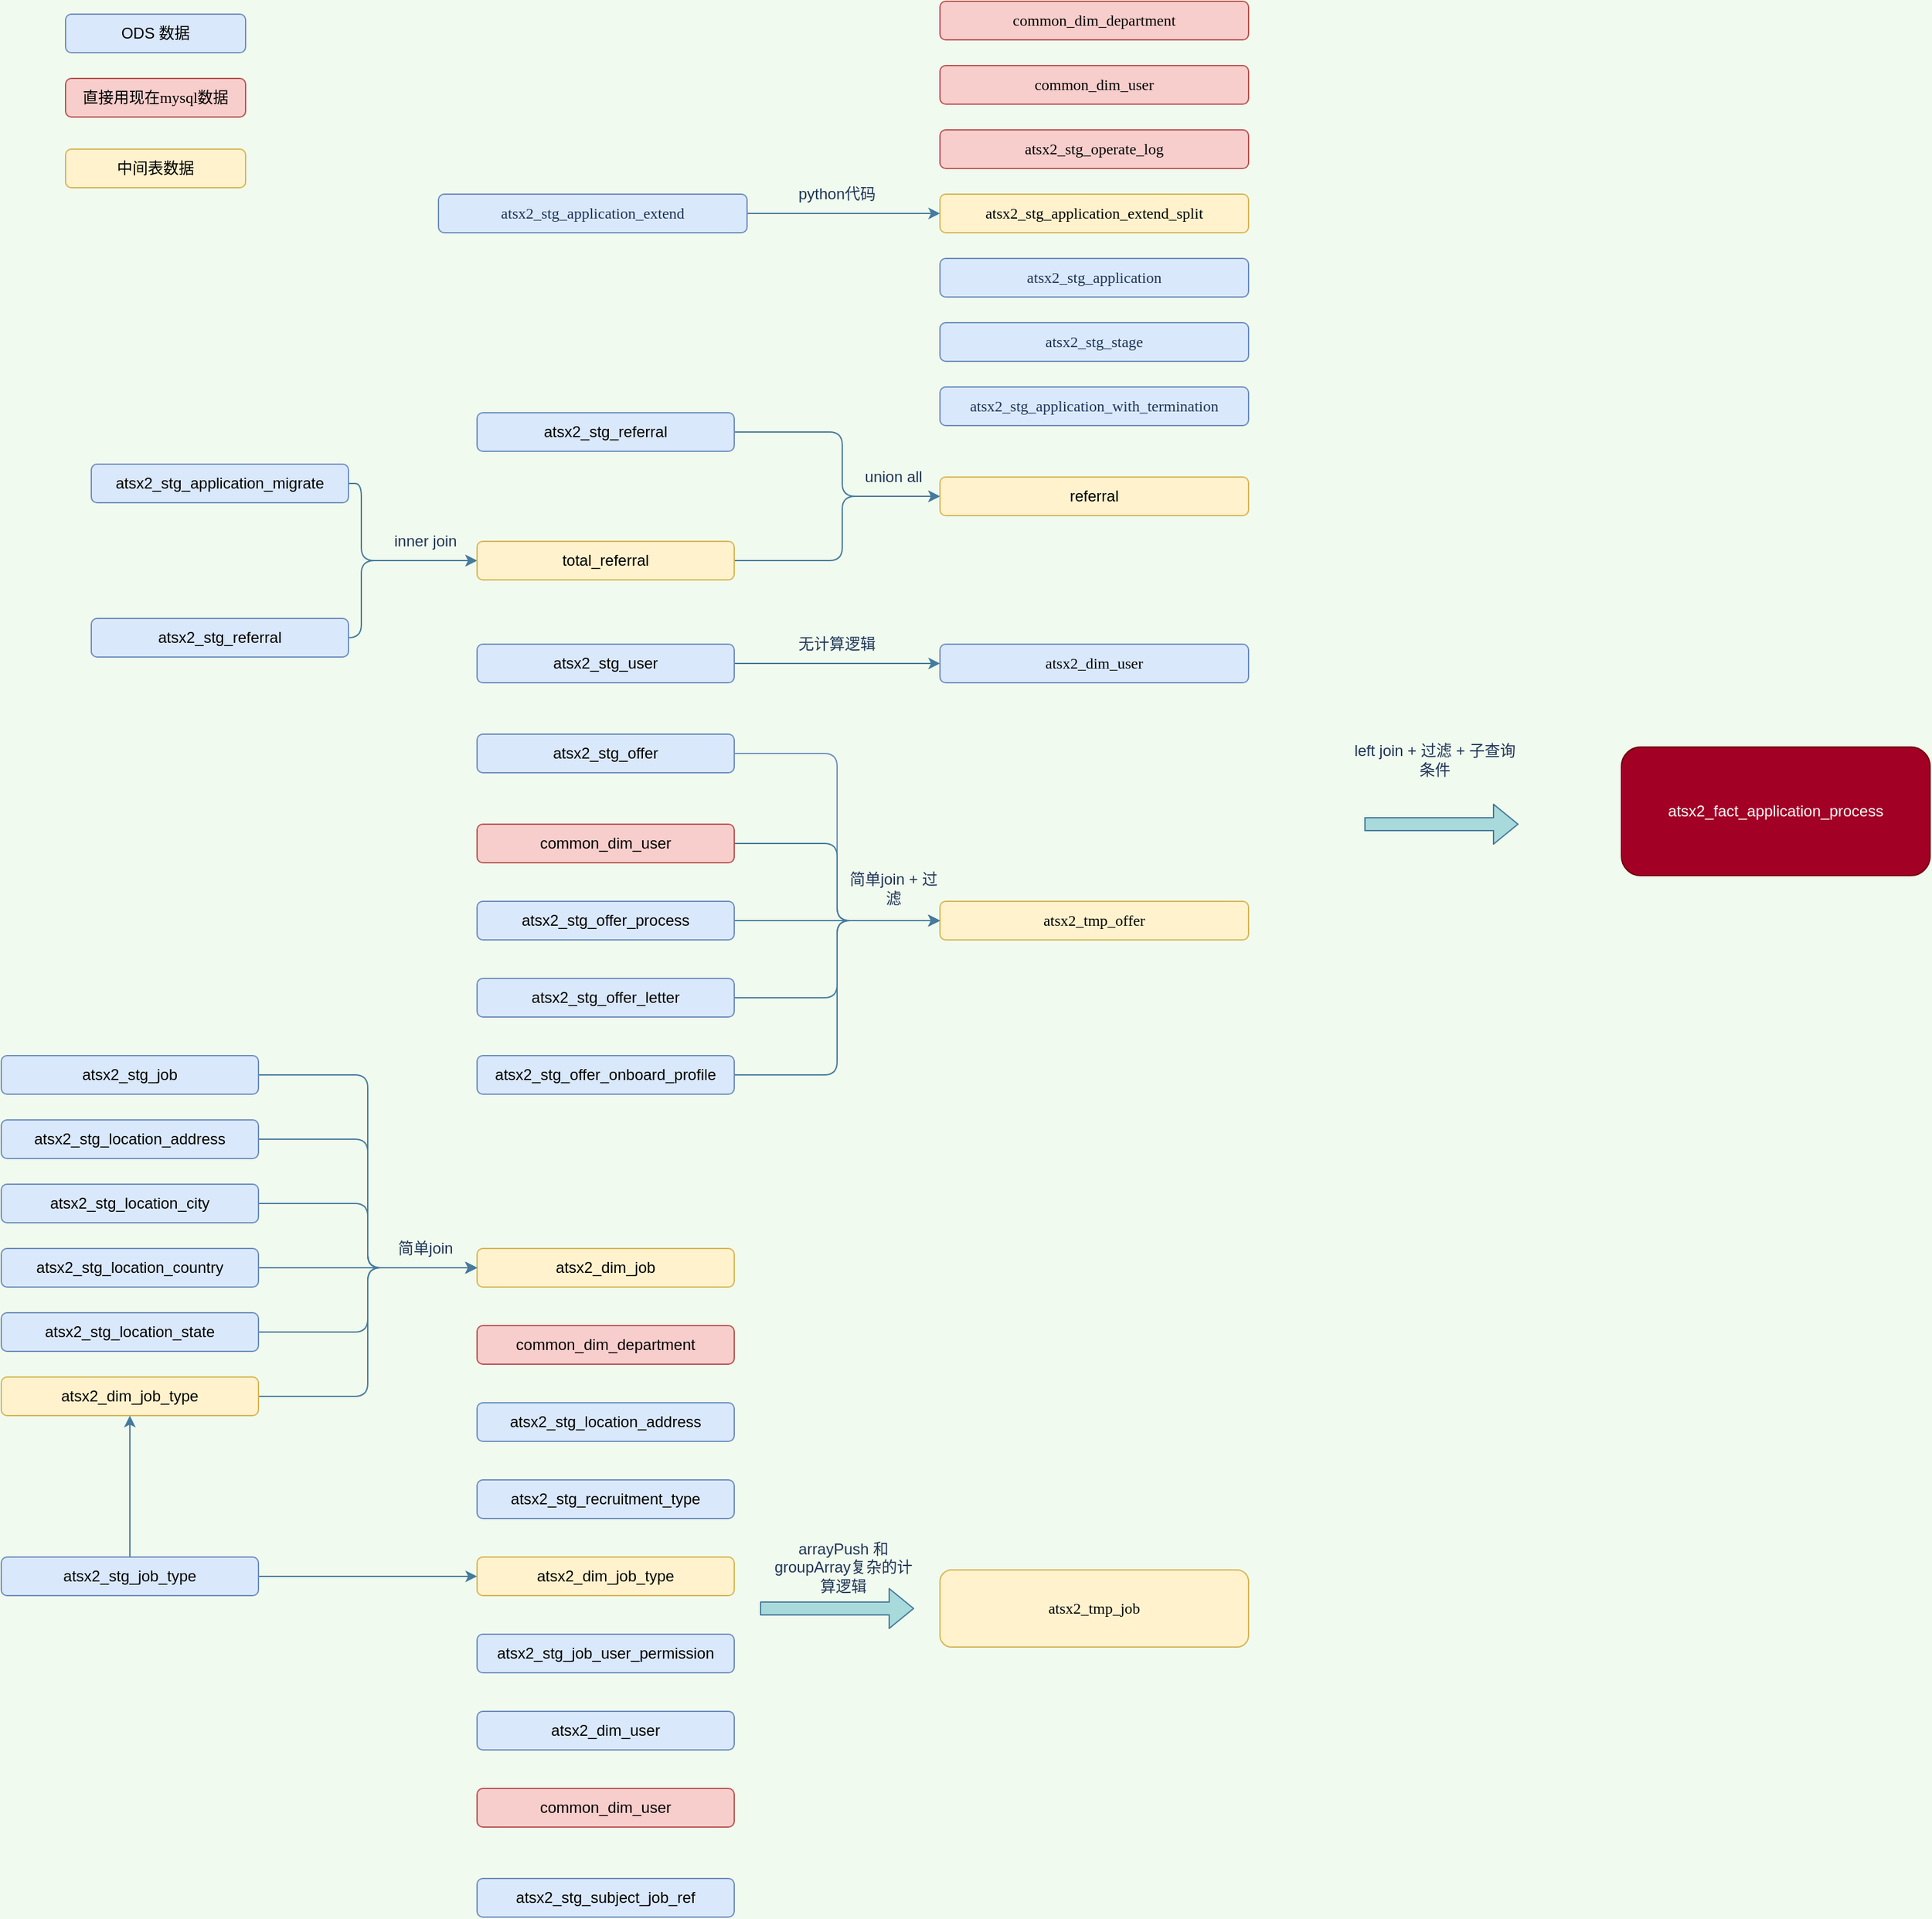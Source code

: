 <mxfile version="14.0.1" type="github">
  <diagram name="Page-1" id="b520641d-4fe3-3701-9064-5fc419738815">
    <mxGraphModel dx="1426" dy="769" grid="1" gridSize="10" guides="1" tooltips="1" connect="1" arrows="1" fold="1" page="1" pageScale="1" pageWidth="4681" pageHeight="3300" background="#F1FAEE" math="0" shadow="0">
      <root>
        <mxCell id="0" />
        <mxCell id="1" parent="0" />
        <mxCell id="_7zstpGPQZ-7KqbivNWj-87" style="edgeStyle=orthogonalEdgeStyle;curved=0;rounded=1;sketch=0;orthogonalLoop=1;jettySize=auto;html=1;exitX=1;exitY=0.5;exitDx=0;exitDy=0;entryX=0;entryY=0.5;entryDx=0;entryDy=0;strokeColor=#457B9D;fillColor=#A8DADC;fontColor=#1D3557;labelBackgroundColor=#F1FAEE;" parent="1" source="_7zstpGPQZ-7KqbivNWj-82" target="_7zstpGPQZ-7KqbivNWj-84" edge="1">
          <mxGeometry relative="1" as="geometry">
            <Array as="points">
              <mxPoint x="790" y="1895" />
              <mxPoint x="790" y="1955" />
            </Array>
          </mxGeometry>
        </mxCell>
        <mxCell id="_7zstpGPQZ-7KqbivNWj-82" value="atsx2_stg_application_migrate" style="rounded=1;whiteSpace=wrap;html=1;sketch=0;strokeColor=#6c8ebf;fillColor=#dae8fc;" parent="1" vertex="1">
          <mxGeometry x="580" y="1880" width="200" height="30" as="geometry" />
        </mxCell>
        <mxCell id="_7zstpGPQZ-7KqbivNWj-86" style="edgeStyle=orthogonalEdgeStyle;curved=0;rounded=1;sketch=0;orthogonalLoop=1;jettySize=auto;html=1;exitX=1;exitY=0.5;exitDx=0;exitDy=0;entryX=0;entryY=0.5;entryDx=0;entryDy=0;strokeColor=#457B9D;fillColor=#A8DADC;fontColor=#1D3557;labelBackgroundColor=#F1FAEE;" parent="1" source="_7zstpGPQZ-7KqbivNWj-83" target="_7zstpGPQZ-7KqbivNWj-84" edge="1">
          <mxGeometry relative="1" as="geometry">
            <Array as="points">
              <mxPoint x="720" y="2015" />
              <mxPoint x="790" y="2015" />
              <mxPoint x="790" y="1965" />
            </Array>
          </mxGeometry>
        </mxCell>
        <mxCell id="_7zstpGPQZ-7KqbivNWj-83" value="atsx2_stg_referral" style="rounded=1;whiteSpace=wrap;html=1;sketch=0;strokeColor=#6c8ebf;fillColor=#dae8fc;" parent="1" vertex="1">
          <mxGeometry x="580" y="2000" width="200" height="30" as="geometry" />
        </mxCell>
        <mxCell id="_7zstpGPQZ-7KqbivNWj-94" style="edgeStyle=orthogonalEdgeStyle;curved=0;rounded=1;sketch=0;orthogonalLoop=1;jettySize=auto;html=1;exitX=1;exitY=0.5;exitDx=0;exitDy=0;entryX=0;entryY=0.5;entryDx=0;entryDy=0;strokeColor=#457B9D;fillColor=#A8DADC;fontColor=#1D3557;labelBackgroundColor=#F1FAEE;" parent="1" source="_7zstpGPQZ-7KqbivNWj-84" target="_7zstpGPQZ-7KqbivNWj-91" edge="1">
          <mxGeometry relative="1" as="geometry">
            <Array as="points">
              <mxPoint x="1164" y="1955" />
              <mxPoint x="1164" y="1905" />
            </Array>
          </mxGeometry>
        </mxCell>
        <mxCell id="_7zstpGPQZ-7KqbivNWj-84" value="total_referral" style="rounded=1;whiteSpace=wrap;html=1;sketch=0;strokeColor=#d6b656;fillColor=#fff2cc;" parent="1" vertex="1">
          <mxGeometry x="880" y="1940" width="200" height="30" as="geometry" />
        </mxCell>
        <mxCell id="_7zstpGPQZ-7KqbivNWj-89" value="inner join" style="text;html=1;strokeColor=none;fillColor=none;align=center;verticalAlign=middle;whiteSpace=wrap;rounded=0;sketch=0;fontColor=#1D3557;" parent="1" vertex="1">
          <mxGeometry x="810" y="1930" width="60" height="20" as="geometry" />
        </mxCell>
        <mxCell id="_7zstpGPQZ-7KqbivNWj-95" style="edgeStyle=orthogonalEdgeStyle;curved=0;rounded=1;sketch=0;orthogonalLoop=1;jettySize=auto;html=1;exitX=1;exitY=0.5;exitDx=0;exitDy=0;entryX=0;entryY=0.5;entryDx=0;entryDy=0;strokeColor=#457B9D;fillColor=#A8DADC;fontColor=#1D3557;labelBackgroundColor=#F1FAEE;" parent="1" source="_7zstpGPQZ-7KqbivNWj-90" target="_7zstpGPQZ-7KqbivNWj-91" edge="1">
          <mxGeometry relative="1" as="geometry">
            <Array as="points">
              <mxPoint x="1164" y="1855" />
              <mxPoint x="1164" y="1905" />
            </Array>
          </mxGeometry>
        </mxCell>
        <mxCell id="_7zstpGPQZ-7KqbivNWj-90" value="atsx2_stg_referral" style="rounded=1;whiteSpace=wrap;html=1;sketch=0;strokeColor=#6c8ebf;fillColor=#dae8fc;" parent="1" vertex="1">
          <mxGeometry x="880" y="1840" width="200" height="30" as="geometry" />
        </mxCell>
        <mxCell id="_7zstpGPQZ-7KqbivNWj-91" value="referral" style="rounded=1;whiteSpace=wrap;html=1;sketch=0;strokeColor=#d6b656;fillColor=#fff2cc;" parent="1" vertex="1">
          <mxGeometry x="1240" y="1890" width="240" height="30" as="geometry" />
        </mxCell>
        <mxCell id="_7zstpGPQZ-7KqbivNWj-96" value="union all" style="text;html=1;strokeColor=none;fillColor=none;align=center;verticalAlign=middle;whiteSpace=wrap;rounded=0;sketch=0;fontColor=#1D3557;" parent="1" vertex="1">
          <mxGeometry x="1174" y="1880" width="60" height="20" as="geometry" />
        </mxCell>
        <mxCell id="_7zstpGPQZ-7KqbivNWj-97" value="&lt;span style=&quot;font-family: &amp;#34;verdana&amp;#34;&quot;&gt;atsx2_stg_application_extend_split&lt;/span&gt;" style="rounded=1;whiteSpace=wrap;html=1;sketch=0;strokeColor=#d6b656;fillColor=#fff2cc;" parent="1" vertex="1">
          <mxGeometry x="1240" y="1670" width="240" height="30" as="geometry" />
        </mxCell>
        <mxCell id="_7zstpGPQZ-7KqbivNWj-98" value="&lt;span style=&quot;font-family: &amp;#34;verdana&amp;#34;&quot;&gt;atsx2_stg_application&lt;/span&gt;" style="rounded=1;whiteSpace=wrap;html=1;sketch=0;strokeColor=#6c8ebf;fillColor=#dae8fc;fontColor=#1D3557;" parent="1" vertex="1">
          <mxGeometry x="1240" y="1720" width="240" height="30" as="geometry" />
        </mxCell>
        <mxCell id="_7zstpGPQZ-7KqbivNWj-99" value="&lt;span style=&quot;font-family: &amp;#34;verdana&amp;#34;&quot;&gt;common_dim_user&lt;/span&gt;" style="rounded=1;whiteSpace=wrap;html=1;sketch=0;strokeColor=#b85450;fillColor=#f8cecc;" parent="1" vertex="1">
          <mxGeometry x="1240" y="1570" width="240" height="30" as="geometry" />
        </mxCell>
        <mxCell id="_7zstpGPQZ-7KqbivNWj-101" value="&lt;span style=&quot;font-family: &amp;#34;verdana&amp;#34;&quot;&gt;atsx2_stg_stage&lt;/span&gt;" style="rounded=1;whiteSpace=wrap;html=1;sketch=0;strokeColor=#6c8ebf;fillColor=#dae8fc;fontColor=#1D3557;" parent="1" vertex="1">
          <mxGeometry x="1240" y="1770" width="240" height="30" as="geometry" />
        </mxCell>
        <mxCell id="_7zstpGPQZ-7KqbivNWj-102" value="&lt;font face=&quot;verdana&quot;&gt;atsx2_stg_application_with_termination&lt;/font&gt;" style="rounded=1;whiteSpace=wrap;html=1;sketch=0;strokeColor=#6c8ebf;fillColor=#dae8fc;fontColor=#1D3557;" parent="1" vertex="1">
          <mxGeometry x="1240" y="1820" width="240" height="30" as="geometry" />
        </mxCell>
        <mxCell id="_7zstpGPQZ-7KqbivNWj-103" value="&lt;span style=&quot;font-family: &amp;#34;verdana&amp;#34;&quot;&gt;atsx2_tmp_job&lt;/span&gt;" style="rounded=1;whiteSpace=wrap;html=1;sketch=0;strokeColor=#d6b656;fillColor=#fff2cc;" parent="1" vertex="1">
          <mxGeometry x="1240" y="2740" width="240" height="60" as="geometry" />
        </mxCell>
        <mxCell id="_7zstpGPQZ-7KqbivNWj-110" value="atsx2_fact_application_process" style="rounded=1;whiteSpace=wrap;html=1;sketch=0;strokeColor=#6F0000;fillColor=#a20025;fontColor=#ffffff;" parent="1" vertex="1">
          <mxGeometry x="1770" y="2100" width="240" height="100" as="geometry" />
        </mxCell>
        <mxCell id="_7zstpGPQZ-7KqbivNWj-114" value="&lt;font face=&quot;verdana&quot;&gt;atsx2_dim_user&lt;/font&gt;" style="rounded=1;whiteSpace=wrap;html=1;sketch=0;strokeColor=#6c8ebf;fillColor=#dae8fc;" parent="1" vertex="1">
          <mxGeometry x="1240" y="2020" width="240" height="30" as="geometry" />
        </mxCell>
        <mxCell id="_7zstpGPQZ-7KqbivNWj-115" value="&lt;font face=&quot;verdana&quot;&gt;common_dim_department&lt;/font&gt;" style="rounded=1;whiteSpace=wrap;html=1;sketch=0;strokeColor=#b85450;fillColor=#f8cecc;" parent="1" vertex="1">
          <mxGeometry x="1240" y="1520" width="240" height="30" as="geometry" />
        </mxCell>
        <mxCell id="_7zstpGPQZ-7KqbivNWj-116" value="&lt;font face=&quot;verdana&quot;&gt;atsx2_tmp_offer&lt;/font&gt;" style="rounded=1;whiteSpace=wrap;html=1;sketch=0;strokeColor=#d6b656;fillColor=#fff2cc;" parent="1" vertex="1">
          <mxGeometry x="1240" y="2220" width="240" height="30" as="geometry" />
        </mxCell>
        <mxCell id="_7zstpGPQZ-7KqbivNWj-117" value="&lt;font face=&quot;verdana&quot;&gt;atsx2_stg_operate_log&lt;/font&gt;" style="rounded=1;whiteSpace=wrap;html=1;sketch=0;strokeColor=#b85450;fillColor=#f8cecc;" parent="1" vertex="1">
          <mxGeometry x="1240" y="1620" width="240" height="30" as="geometry" />
        </mxCell>
        <mxCell id="WxNTJeKxOIS2F9CJwkOv-2" style="edgeStyle=orthogonalEdgeStyle;rounded=0;orthogonalLoop=1;jettySize=auto;html=1;exitX=1;exitY=0.5;exitDx=0;exitDy=0;fillColor=#A8DADC;strokeColor=#457B9D;labelBackgroundColor=#F1FAEE;fontColor=#1D3557;" edge="1" parent="1" source="WxNTJeKxOIS2F9CJwkOv-1" target="_7zstpGPQZ-7KqbivNWj-114">
          <mxGeometry relative="1" as="geometry" />
        </mxCell>
        <mxCell id="WxNTJeKxOIS2F9CJwkOv-1" value="atsx2_stg_user" style="rounded=1;whiteSpace=wrap;html=1;sketch=0;strokeColor=#6c8ebf;fillColor=#dae8fc;" vertex="1" parent="1">
          <mxGeometry x="880" y="2020" width="200" height="30" as="geometry" />
        </mxCell>
        <mxCell id="WxNTJeKxOIS2F9CJwkOv-3" value="无计算逻辑" style="text;html=1;strokeColor=none;fillColor=none;align=center;verticalAlign=middle;whiteSpace=wrap;rounded=0;sketch=0;fontColor=#1D3557;" vertex="1" parent="1">
          <mxGeometry x="1120" y="2010" width="80" height="20" as="geometry" />
        </mxCell>
        <mxCell id="WxNTJeKxOIS2F9CJwkOv-9" style="edgeStyle=orthogonalEdgeStyle;rounded=1;orthogonalLoop=1;jettySize=auto;html=1;exitX=1;exitY=0.5;exitDx=0;exitDy=0;entryX=0;entryY=0.5;entryDx=0;entryDy=0;fillColor=#dae8fc;strokeColor=#6c8ebf;labelBackgroundColor=#F1FAEE;fontColor=#1D3557;" edge="1" parent="1" source="WxNTJeKxOIS2F9CJwkOv-4" target="_7zstpGPQZ-7KqbivNWj-116">
          <mxGeometry relative="1" as="geometry" />
        </mxCell>
        <mxCell id="WxNTJeKxOIS2F9CJwkOv-4" value="&lt;div&gt;atsx2_stg_offer&lt;/div&gt;" style="rounded=1;whiteSpace=wrap;html=1;sketch=0;strokeColor=#6c8ebf;fillColor=#dae8fc;" vertex="1" parent="1">
          <mxGeometry x="880" y="2090" width="200" height="30" as="geometry" />
        </mxCell>
        <mxCell id="WxNTJeKxOIS2F9CJwkOv-14" style="edgeStyle=orthogonalEdgeStyle;curved=0;rounded=1;sketch=0;orthogonalLoop=1;jettySize=auto;html=1;exitX=1;exitY=0.5;exitDx=0;exitDy=0;entryX=0;entryY=0.5;entryDx=0;entryDy=0;strokeColor=#457B9D;fillColor=#A8DADC;fontColor=#1D3557;" edge="1" parent="1" source="WxNTJeKxOIS2F9CJwkOv-5" target="_7zstpGPQZ-7KqbivNWj-116">
          <mxGeometry relative="1" as="geometry" />
        </mxCell>
        <mxCell id="WxNTJeKxOIS2F9CJwkOv-5" value="&lt;div&gt;common_dim_user&lt;/div&gt;" style="rounded=1;whiteSpace=wrap;html=1;sketch=0;strokeColor=#b85450;fillColor=#f8cecc;" vertex="1" parent="1">
          <mxGeometry x="880" y="2160" width="200" height="30" as="geometry" />
        </mxCell>
        <mxCell id="WxNTJeKxOIS2F9CJwkOv-11" style="edgeStyle=orthogonalEdgeStyle;curved=0;rounded=1;sketch=0;orthogonalLoop=1;jettySize=auto;html=1;exitX=1;exitY=0.5;exitDx=0;exitDy=0;entryX=0;entryY=0.5;entryDx=0;entryDy=0;strokeColor=#457B9D;fillColor=#A8DADC;fontColor=#1D3557;" edge="1" parent="1" source="WxNTJeKxOIS2F9CJwkOv-6" target="_7zstpGPQZ-7KqbivNWj-116">
          <mxGeometry relative="1" as="geometry" />
        </mxCell>
        <mxCell id="WxNTJeKxOIS2F9CJwkOv-6" value="&lt;div&gt;atsx2_stg_offer_process&lt;/div&gt;" style="rounded=1;whiteSpace=wrap;html=1;sketch=0;strokeColor=#6c8ebf;fillColor=#dae8fc;" vertex="1" parent="1">
          <mxGeometry x="880" y="2220" width="200" height="30" as="geometry" />
        </mxCell>
        <mxCell id="WxNTJeKxOIS2F9CJwkOv-12" style="edgeStyle=orthogonalEdgeStyle;curved=0;rounded=1;sketch=0;orthogonalLoop=1;jettySize=auto;html=1;exitX=1;exitY=0.5;exitDx=0;exitDy=0;entryX=0;entryY=0.5;entryDx=0;entryDy=0;strokeColor=#457B9D;fillColor=#A8DADC;fontColor=#1D3557;" edge="1" parent="1" source="WxNTJeKxOIS2F9CJwkOv-7" target="_7zstpGPQZ-7KqbivNWj-116">
          <mxGeometry relative="1" as="geometry" />
        </mxCell>
        <mxCell id="WxNTJeKxOIS2F9CJwkOv-7" value="&lt;div&gt;atsx2_stg_offer_letter&lt;/div&gt;" style="rounded=1;whiteSpace=wrap;html=1;sketch=0;strokeColor=#6c8ebf;fillColor=#dae8fc;" vertex="1" parent="1">
          <mxGeometry x="880" y="2280" width="200" height="30" as="geometry" />
        </mxCell>
        <mxCell id="WxNTJeKxOIS2F9CJwkOv-13" style="edgeStyle=orthogonalEdgeStyle;curved=0;rounded=1;sketch=0;orthogonalLoop=1;jettySize=auto;html=1;exitX=1;exitY=0.5;exitDx=0;exitDy=0;entryX=0;entryY=0.5;entryDx=0;entryDy=0;strokeColor=#457B9D;fillColor=#A8DADC;fontColor=#1D3557;" edge="1" parent="1" source="WxNTJeKxOIS2F9CJwkOv-8" target="_7zstpGPQZ-7KqbivNWj-116">
          <mxGeometry relative="1" as="geometry" />
        </mxCell>
        <mxCell id="WxNTJeKxOIS2F9CJwkOv-8" value="&lt;div&gt;&lt;div&gt;atsx2_stg_offer_onboard_profile &lt;/div&gt;&lt;/div&gt;" style="rounded=1;whiteSpace=wrap;html=1;sketch=0;strokeColor=#6c8ebf;fillColor=#dae8fc;" vertex="1" parent="1">
          <mxGeometry x="880" y="2340" width="200" height="30" as="geometry" />
        </mxCell>
        <mxCell id="WxNTJeKxOIS2F9CJwkOv-18" value="atsx2_dim_job" style="rounded=1;whiteSpace=wrap;html=1;sketch=0;strokeColor=#d6b656;fillColor=#fff2cc;" vertex="1" parent="1">
          <mxGeometry x="880" y="2490" width="200" height="30" as="geometry" />
        </mxCell>
        <mxCell id="WxNTJeKxOIS2F9CJwkOv-19" value="&lt;div&gt;common_dim_department&lt;/div&gt;" style="rounded=1;whiteSpace=wrap;html=1;sketch=0;strokeColor=#b85450;fillColor=#f8cecc;" vertex="1" parent="1">
          <mxGeometry x="880" y="2550" width="200" height="30" as="geometry" />
        </mxCell>
        <mxCell id="WxNTJeKxOIS2F9CJwkOv-20" value="&lt;div&gt;atsx2_stg_location_address&lt;/div&gt;" style="rounded=1;whiteSpace=wrap;html=1;sketch=0;strokeColor=#6c8ebf;fillColor=#dae8fc;" vertex="1" parent="1">
          <mxGeometry x="880" y="2610" width="200" height="30" as="geometry" />
        </mxCell>
        <mxCell id="WxNTJeKxOIS2F9CJwkOv-21" value="&lt;div&gt;atsx2_stg_recruitment_type&lt;/div&gt;" style="rounded=1;whiteSpace=wrap;html=1;sketch=0;strokeColor=#6c8ebf;fillColor=#dae8fc;" vertex="1" parent="1">
          <mxGeometry x="880" y="2670" width="200" height="30" as="geometry" />
        </mxCell>
        <mxCell id="WxNTJeKxOIS2F9CJwkOv-22" value="&lt;div&gt;atsx2_dim_job_type&lt;/div&gt;" style="rounded=1;whiteSpace=wrap;html=1;sketch=0;strokeColor=#d6b656;fillColor=#fff2cc;" vertex="1" parent="1">
          <mxGeometry x="880" y="2730" width="200" height="30" as="geometry" />
        </mxCell>
        <mxCell id="WxNTJeKxOIS2F9CJwkOv-23" value="&lt;div&gt;atsx2_stg_job_user_permission&lt;/div&gt;" style="rounded=1;whiteSpace=wrap;html=1;sketch=0;strokeColor=#6c8ebf;fillColor=#dae8fc;" vertex="1" parent="1">
          <mxGeometry x="880" y="2790" width="200" height="30" as="geometry" />
        </mxCell>
        <mxCell id="WxNTJeKxOIS2F9CJwkOv-24" value="&lt;div&gt;atsx2_dim_user&lt;/div&gt;" style="rounded=1;whiteSpace=wrap;html=1;sketch=0;strokeColor=#6c8ebf;fillColor=#dae8fc;" vertex="1" parent="1">
          <mxGeometry x="880" y="2850" width="200" height="30" as="geometry" />
        </mxCell>
        <mxCell id="WxNTJeKxOIS2F9CJwkOv-25" value="&lt;div&gt;common_dim_user&lt;/div&gt;" style="rounded=1;whiteSpace=wrap;html=1;sketch=0;strokeColor=#b85450;fillColor=#f8cecc;" vertex="1" parent="1">
          <mxGeometry x="880" y="2910" width="200" height="30" as="geometry" />
        </mxCell>
        <mxCell id="WxNTJeKxOIS2F9CJwkOv-26" value="&lt;div&gt;atsx2_stg_subject_job_ref&lt;/div&gt;" style="rounded=1;whiteSpace=wrap;html=1;sketch=0;strokeColor=#6c8ebf;fillColor=#dae8fc;" vertex="1" parent="1">
          <mxGeometry x="880" y="2980" width="200" height="30" as="geometry" />
        </mxCell>
        <mxCell id="WxNTJeKxOIS2F9CJwkOv-28" value="" style="shape=flexArrow;endArrow=classic;html=1;strokeColor=#457B9D;fillColor=#A8DADC;fontColor=#1D3557;" edge="1" parent="1">
          <mxGeometry width="50" height="50" relative="1" as="geometry">
            <mxPoint x="1100" y="2770" as="sourcePoint" />
            <mxPoint x="1220" y="2770" as="targetPoint" />
          </mxGeometry>
        </mxCell>
        <mxCell id="WxNTJeKxOIS2F9CJwkOv-29" value="arrayPush 和groupArray复杂的计算逻辑" style="text;html=1;strokeColor=none;fillColor=none;align=center;verticalAlign=middle;whiteSpace=wrap;rounded=0;sketch=0;fontColor=#1D3557;" vertex="1" parent="1">
          <mxGeometry x="1110" y="2720" width="110" height="35" as="geometry" />
        </mxCell>
        <mxCell id="WxNTJeKxOIS2F9CJwkOv-37" style="edgeStyle=orthogonalEdgeStyle;curved=0;rounded=1;sketch=0;orthogonalLoop=1;jettySize=auto;html=1;exitX=1;exitY=0.5;exitDx=0;exitDy=0;entryX=0;entryY=0.5;entryDx=0;entryDy=0;strokeColor=#457B9D;fillColor=#A8DADC;fontColor=#1D3557;" edge="1" parent="1" source="WxNTJeKxOIS2F9CJwkOv-30" target="WxNTJeKxOIS2F9CJwkOv-18">
          <mxGeometry relative="1" as="geometry" />
        </mxCell>
        <mxCell id="WxNTJeKxOIS2F9CJwkOv-30" value="&lt;div&gt;atsx2_stg_location_address&lt;/div&gt;" style="rounded=1;whiteSpace=wrap;html=1;sketch=0;strokeColor=#6c8ebf;fillColor=#dae8fc;" vertex="1" parent="1">
          <mxGeometry x="510" y="2390" width="200" height="30" as="geometry" />
        </mxCell>
        <mxCell id="WxNTJeKxOIS2F9CJwkOv-38" style="edgeStyle=orthogonalEdgeStyle;curved=0;rounded=1;sketch=0;orthogonalLoop=1;jettySize=auto;html=1;exitX=1;exitY=0.5;exitDx=0;exitDy=0;strokeColor=#457B9D;fillColor=#A8DADC;fontColor=#1D3557;entryX=0;entryY=0.5;entryDx=0;entryDy=0;" edge="1" parent="1" source="WxNTJeKxOIS2F9CJwkOv-31" target="WxNTJeKxOIS2F9CJwkOv-18">
          <mxGeometry relative="1" as="geometry">
            <mxPoint x="790" y="2490" as="targetPoint" />
          </mxGeometry>
        </mxCell>
        <mxCell id="WxNTJeKxOIS2F9CJwkOv-31" value="&lt;div&gt;atsx2_stg_location_city&lt;/div&gt;" style="rounded=1;whiteSpace=wrap;html=1;sketch=0;strokeColor=#6c8ebf;fillColor=#dae8fc;" vertex="1" parent="1">
          <mxGeometry x="510" y="2440" width="200" height="30" as="geometry" />
        </mxCell>
        <mxCell id="WxNTJeKxOIS2F9CJwkOv-39" style="edgeStyle=orthogonalEdgeStyle;curved=0;rounded=1;sketch=0;orthogonalLoop=1;jettySize=auto;html=1;exitX=1;exitY=0.5;exitDx=0;exitDy=0;entryX=0;entryY=0.5;entryDx=0;entryDy=0;strokeColor=#457B9D;fillColor=#A8DADC;fontColor=#1D3557;" edge="1" parent="1" source="WxNTJeKxOIS2F9CJwkOv-32" target="WxNTJeKxOIS2F9CJwkOv-18">
          <mxGeometry relative="1" as="geometry" />
        </mxCell>
        <mxCell id="WxNTJeKxOIS2F9CJwkOv-32" value="&lt;div&gt;atsx2_stg_location_country&lt;/div&gt;" style="rounded=1;whiteSpace=wrap;html=1;sketch=0;strokeColor=#6c8ebf;fillColor=#dae8fc;" vertex="1" parent="1">
          <mxGeometry x="510" y="2490" width="200" height="30" as="geometry" />
        </mxCell>
        <mxCell id="WxNTJeKxOIS2F9CJwkOv-40" style="edgeStyle=orthogonalEdgeStyle;curved=0;rounded=1;sketch=0;orthogonalLoop=1;jettySize=auto;html=1;exitX=1;exitY=0.5;exitDx=0;exitDy=0;entryX=0;entryY=0.5;entryDx=0;entryDy=0;strokeColor=#457B9D;fillColor=#A8DADC;fontColor=#1D3557;" edge="1" parent="1" source="WxNTJeKxOIS2F9CJwkOv-33" target="WxNTJeKxOIS2F9CJwkOv-18">
          <mxGeometry relative="1" as="geometry" />
        </mxCell>
        <mxCell id="WxNTJeKxOIS2F9CJwkOv-33" value="&lt;div&gt;atsx2_stg_location_state&lt;/div&gt;" style="rounded=1;whiteSpace=wrap;html=1;sketch=0;strokeColor=#6c8ebf;fillColor=#dae8fc;" vertex="1" parent="1">
          <mxGeometry x="510" y="2540" width="200" height="30" as="geometry" />
        </mxCell>
        <mxCell id="WxNTJeKxOIS2F9CJwkOv-41" style="edgeStyle=orthogonalEdgeStyle;curved=0;rounded=1;sketch=0;orthogonalLoop=1;jettySize=auto;html=1;exitX=1;exitY=0.5;exitDx=0;exitDy=0;strokeColor=#457B9D;fillColor=#A8DADC;fontColor=#1D3557;entryX=0;entryY=0.5;entryDx=0;entryDy=0;" edge="1" parent="1" source="WxNTJeKxOIS2F9CJwkOv-34" target="WxNTJeKxOIS2F9CJwkOv-18">
          <mxGeometry relative="1" as="geometry">
            <mxPoint x="850" y="2540" as="targetPoint" />
          </mxGeometry>
        </mxCell>
        <mxCell id="WxNTJeKxOIS2F9CJwkOv-34" value="&lt;div&gt;atsx2_dim_job_type&lt;/div&gt;" style="rounded=1;whiteSpace=wrap;html=1;sketch=0;strokeColor=#d6b656;fillColor=#fff2cc;" vertex="1" parent="1">
          <mxGeometry x="510" y="2590" width="200" height="30" as="geometry" />
        </mxCell>
        <mxCell id="WxNTJeKxOIS2F9CJwkOv-36" style="edgeStyle=orthogonalEdgeStyle;curved=0;rounded=1;sketch=0;orthogonalLoop=1;jettySize=auto;html=1;exitX=1;exitY=0.5;exitDx=0;exitDy=0;entryX=0;entryY=0.5;entryDx=0;entryDy=0;strokeColor=#457B9D;fillColor=#A8DADC;fontColor=#1D3557;" edge="1" parent="1" source="WxNTJeKxOIS2F9CJwkOv-35" target="WxNTJeKxOIS2F9CJwkOv-18">
          <mxGeometry relative="1" as="geometry" />
        </mxCell>
        <mxCell id="WxNTJeKxOIS2F9CJwkOv-35" value="&lt;div&gt;atsx2_stg_job&lt;/div&gt;" style="rounded=1;whiteSpace=wrap;html=1;sketch=0;strokeColor=#6c8ebf;fillColor=#dae8fc;" vertex="1" parent="1">
          <mxGeometry x="510" y="2340" width="200" height="30" as="geometry" />
        </mxCell>
        <mxCell id="WxNTJeKxOIS2F9CJwkOv-43" style="edgeStyle=orthogonalEdgeStyle;curved=0;rounded=1;sketch=0;orthogonalLoop=1;jettySize=auto;html=1;exitX=1;exitY=0.5;exitDx=0;exitDy=0;entryX=0;entryY=0.5;entryDx=0;entryDy=0;strokeColor=#457B9D;fillColor=#A8DADC;fontColor=#1D3557;" edge="1" parent="1" source="WxNTJeKxOIS2F9CJwkOv-42" target="WxNTJeKxOIS2F9CJwkOv-22">
          <mxGeometry relative="1" as="geometry" />
        </mxCell>
        <mxCell id="WxNTJeKxOIS2F9CJwkOv-44" style="edgeStyle=orthogonalEdgeStyle;curved=0;rounded=1;sketch=0;orthogonalLoop=1;jettySize=auto;html=1;exitX=0.5;exitY=0;exitDx=0;exitDy=0;strokeColor=#457B9D;fillColor=#A8DADC;fontColor=#1D3557;" edge="1" parent="1" source="WxNTJeKxOIS2F9CJwkOv-42" target="WxNTJeKxOIS2F9CJwkOv-34">
          <mxGeometry relative="1" as="geometry" />
        </mxCell>
        <mxCell id="WxNTJeKxOIS2F9CJwkOv-42" value="atsx2_stg_job_type" style="rounded=1;whiteSpace=wrap;html=1;sketch=0;strokeColor=#6c8ebf;fillColor=#dae8fc;" vertex="1" parent="1">
          <mxGeometry x="510" y="2730" width="200" height="30" as="geometry" />
        </mxCell>
        <mxCell id="WxNTJeKxOIS2F9CJwkOv-45" value="ODS 数据" style="rounded=1;whiteSpace=wrap;html=1;sketch=0;strokeColor=#6c8ebf;fillColor=#dae8fc;" vertex="1" parent="1">
          <mxGeometry x="560" y="1530" width="140" height="30" as="geometry" />
        </mxCell>
        <mxCell id="WxNTJeKxOIS2F9CJwkOv-46" value="&lt;font face=&quot;verdana&quot;&gt;直接用现在mysql数据&lt;/font&gt;" style="rounded=1;whiteSpace=wrap;html=1;sketch=0;strokeColor=#b85450;fillColor=#f8cecc;" vertex="1" parent="1">
          <mxGeometry x="560" y="1580" width="140" height="30" as="geometry" />
        </mxCell>
        <mxCell id="WxNTJeKxOIS2F9CJwkOv-47" value="&lt;font face=&quot;verdana&quot;&gt;中间表数据&lt;/font&gt;" style="rounded=1;whiteSpace=wrap;html=1;sketch=0;strokeColor=#d6b656;fillColor=#fff2cc;" vertex="1" parent="1">
          <mxGeometry x="560" y="1635" width="140" height="30" as="geometry" />
        </mxCell>
        <mxCell id="WxNTJeKxOIS2F9CJwkOv-48" value="简单join + 过滤" style="text;html=1;strokeColor=none;fillColor=none;align=center;verticalAlign=middle;whiteSpace=wrap;rounded=0;sketch=0;fontColor=#1D3557;" vertex="1" parent="1">
          <mxGeometry x="1164" y="2200" width="80" height="20" as="geometry" />
        </mxCell>
        <mxCell id="WxNTJeKxOIS2F9CJwkOv-49" value="" style="shape=flexArrow;endArrow=classic;html=1;strokeColor=#457B9D;fillColor=#A8DADC;fontColor=#1D3557;" edge="1" parent="1">
          <mxGeometry width="50" height="50" relative="1" as="geometry">
            <mxPoint x="1570" y="2160" as="sourcePoint" />
            <mxPoint x="1690" y="2160" as="targetPoint" />
          </mxGeometry>
        </mxCell>
        <mxCell id="WxNTJeKxOIS2F9CJwkOv-50" value="简单join" style="text;html=1;strokeColor=none;fillColor=none;align=center;verticalAlign=middle;whiteSpace=wrap;rounded=0;sketch=0;fontColor=#1D3557;" vertex="1" parent="1">
          <mxGeometry x="800" y="2480" width="80" height="20" as="geometry" />
        </mxCell>
        <mxCell id="WxNTJeKxOIS2F9CJwkOv-51" value="left join + 过滤 + 子查询条件" style="text;html=1;strokeColor=none;fillColor=none;align=center;verticalAlign=middle;whiteSpace=wrap;rounded=0;sketch=0;fontColor=#1D3557;" vertex="1" parent="1">
          <mxGeometry x="1560" y="2100" width="130" height="20" as="geometry" />
        </mxCell>
        <mxCell id="WxNTJeKxOIS2F9CJwkOv-53" style="edgeStyle=orthogonalEdgeStyle;curved=0;rounded=1;sketch=0;orthogonalLoop=1;jettySize=auto;html=1;exitX=1;exitY=0.5;exitDx=0;exitDy=0;strokeColor=#457B9D;fillColor=#A8DADC;fontColor=#1D3557;" edge="1" parent="1" source="WxNTJeKxOIS2F9CJwkOv-52" target="_7zstpGPQZ-7KqbivNWj-97">
          <mxGeometry relative="1" as="geometry" />
        </mxCell>
        <mxCell id="WxNTJeKxOIS2F9CJwkOv-52" value="&lt;span style=&quot;font-family: &amp;#34;verdana&amp;#34;&quot;&gt;atsx2_stg_application_extend&lt;/span&gt;" style="rounded=1;whiteSpace=wrap;html=1;sketch=0;strokeColor=#6c8ebf;fillColor=#dae8fc;fontColor=#1D3557;" vertex="1" parent="1">
          <mxGeometry x="850" y="1670" width="240" height="30" as="geometry" />
        </mxCell>
        <mxCell id="WxNTJeKxOIS2F9CJwkOv-54" value="python代码" style="text;html=1;strokeColor=none;fillColor=none;align=center;verticalAlign=middle;whiteSpace=wrap;rounded=0;sketch=0;fontColor=#1D3557;" vertex="1" parent="1">
          <mxGeometry x="1120" y="1660" width="80" height="20" as="geometry" />
        </mxCell>
      </root>
    </mxGraphModel>
  </diagram>
</mxfile>
